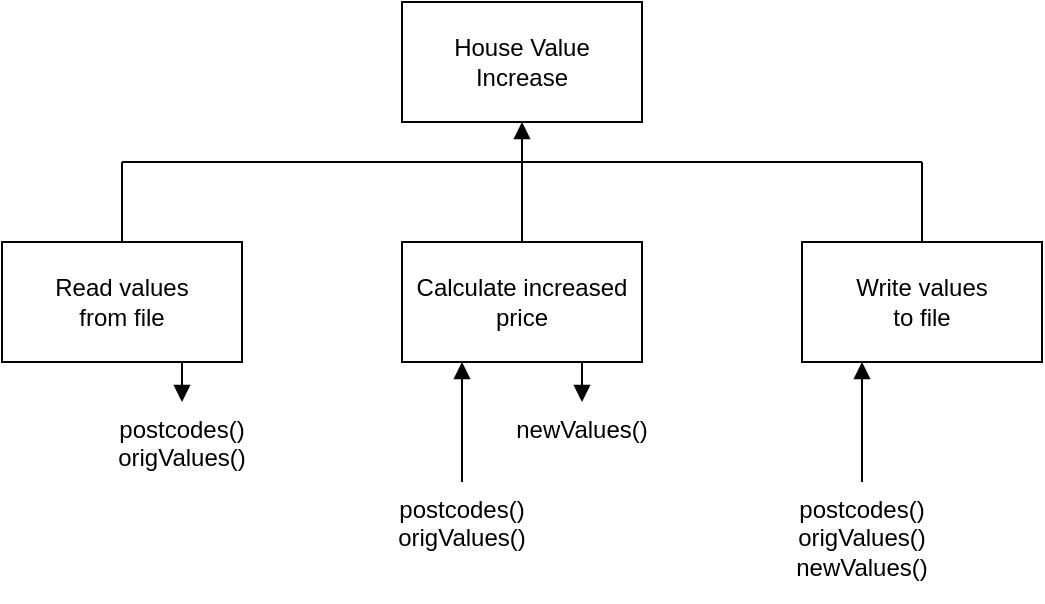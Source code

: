 <mxfile version="21.7.5" type="device" pages="2">
  <diagram id="cvKExaeLmnKUIWIGKWON" name="sd">
    <mxGraphModel dx="869" dy="664" grid="1" gridSize="10" guides="1" tooltips="1" connect="1" arrows="1" fold="1" page="1" pageScale="1" pageWidth="1169" pageHeight="827" math="0" shadow="0">
      <root>
        <mxCell id="0" />
        <mxCell id="1" parent="0" />
        <mxCell id="-yav23MqyK7CyO7x3P25-18" style="edgeStyle=orthogonalEdgeStyle;rounded=0;orthogonalLoop=1;jettySize=auto;html=1;exitX=0.5;exitY=1;exitDx=0;exitDy=0;entryX=0.5;entryY=0;entryDx=0;entryDy=0;startArrow=block;startFill=1;endArrow=none;endFill=0;" parent="1" source="-yav23MqyK7CyO7x3P25-1" target="-yav23MqyK7CyO7x3P25-6" edge="1">
          <mxGeometry relative="1" as="geometry" />
        </mxCell>
        <mxCell id="-yav23MqyK7CyO7x3P25-1" value="House Value&lt;br&gt;Increase" style="rounded=0;whiteSpace=wrap;html=1;" parent="1" vertex="1">
          <mxGeometry x="320" y="120" width="120" height="60" as="geometry" />
        </mxCell>
        <mxCell id="-yav23MqyK7CyO7x3P25-3" style="edgeStyle=orthogonalEdgeStyle;rounded=0;orthogonalLoop=1;jettySize=auto;html=1;exitX=0.75;exitY=1;exitDx=0;exitDy=0;endArrow=block;endFill=1;" parent="1" source="-yav23MqyK7CyO7x3P25-2" edge="1">
          <mxGeometry relative="1" as="geometry">
            <mxPoint x="210" y="320" as="targetPoint" />
          </mxGeometry>
        </mxCell>
        <mxCell id="-yav23MqyK7CyO7x3P25-17" style="edgeStyle=orthogonalEdgeStyle;rounded=0;orthogonalLoop=1;jettySize=auto;html=1;exitX=0.5;exitY=0;exitDx=0;exitDy=0;startArrow=none;startFill=0;endArrow=none;endFill=0;" parent="1" source="-yav23MqyK7CyO7x3P25-2" edge="1">
          <mxGeometry relative="1" as="geometry">
            <mxPoint x="180" y="200" as="targetPoint" />
          </mxGeometry>
        </mxCell>
        <mxCell id="-yav23MqyK7CyO7x3P25-2" value="Read values&lt;br&gt;from file" style="rounded=0;whiteSpace=wrap;html=1;" parent="1" vertex="1">
          <mxGeometry x="120" y="240" width="120" height="60" as="geometry" />
        </mxCell>
        <mxCell id="-yav23MqyK7CyO7x3P25-4" value="postcodes()&lt;br&gt;origValues()" style="text;html=1;strokeColor=none;fillColor=none;align=center;verticalAlign=top;whiteSpace=wrap;rounded=0;" parent="1" vertex="1">
          <mxGeometry x="170" y="320" width="80" height="40" as="geometry" />
        </mxCell>
        <mxCell id="-yav23MqyK7CyO7x3P25-7" style="edgeStyle=orthogonalEdgeStyle;rounded=0;orthogonalLoop=1;jettySize=auto;html=1;exitX=0.25;exitY=1;exitDx=0;exitDy=0;endArrow=none;endFill=0;startArrow=block;startFill=1;" parent="1" source="-yav23MqyK7CyO7x3P25-6" edge="1">
          <mxGeometry relative="1" as="geometry">
            <mxPoint x="350" y="360" as="targetPoint" />
          </mxGeometry>
        </mxCell>
        <mxCell id="-yav23MqyK7CyO7x3P25-8" style="edgeStyle=orthogonalEdgeStyle;rounded=0;orthogonalLoop=1;jettySize=auto;html=1;exitX=0.75;exitY=1;exitDx=0;exitDy=0;endArrow=block;endFill=1;" parent="1" source="-yav23MqyK7CyO7x3P25-6" edge="1">
          <mxGeometry relative="1" as="geometry">
            <mxPoint x="410" y="320" as="targetPoint" />
          </mxGeometry>
        </mxCell>
        <mxCell id="-yav23MqyK7CyO7x3P25-6" value="Calculate increased price" style="rounded=0;whiteSpace=wrap;html=1;" parent="1" vertex="1">
          <mxGeometry x="320" y="240" width="120" height="60" as="geometry" />
        </mxCell>
        <mxCell id="-yav23MqyK7CyO7x3P25-9" value="postcodes()&lt;br&gt;origValues()" style="text;html=1;strokeColor=none;fillColor=none;align=center;verticalAlign=top;whiteSpace=wrap;rounded=0;rotation=0;" parent="1" vertex="1">
          <mxGeometry x="310" y="360" width="80" height="40" as="geometry" />
        </mxCell>
        <mxCell id="-yav23MqyK7CyO7x3P25-10" value="newValues()" style="text;html=1;strokeColor=none;fillColor=none;align=center;verticalAlign=top;whiteSpace=wrap;rounded=0;" parent="1" vertex="1">
          <mxGeometry x="370" y="320" width="80" height="30" as="geometry" />
        </mxCell>
        <mxCell id="-yav23MqyK7CyO7x3P25-11" style="edgeStyle=orthogonalEdgeStyle;rounded=0;orthogonalLoop=1;jettySize=auto;html=1;exitX=0.25;exitY=1;exitDx=0;exitDy=0;endArrow=none;endFill=0;startArrow=block;startFill=1;" parent="1" source="-yav23MqyK7CyO7x3P25-13" edge="1">
          <mxGeometry relative="1" as="geometry">
            <mxPoint x="550" y="360" as="targetPoint" />
          </mxGeometry>
        </mxCell>
        <mxCell id="-yav23MqyK7CyO7x3P25-20" style="edgeStyle=orthogonalEdgeStyle;rounded=0;orthogonalLoop=1;jettySize=auto;html=1;exitX=0.5;exitY=0;exitDx=0;exitDy=0;startArrow=none;startFill=0;endArrow=none;endFill=0;" parent="1" source="-yav23MqyK7CyO7x3P25-13" edge="1">
          <mxGeometry relative="1" as="geometry">
            <mxPoint x="580" y="200" as="targetPoint" />
          </mxGeometry>
        </mxCell>
        <mxCell id="-yav23MqyK7CyO7x3P25-13" value="Write values&lt;br&gt;to file" style="rounded=0;whiteSpace=wrap;html=1;" parent="1" vertex="1">
          <mxGeometry x="520" y="240" width="120" height="60" as="geometry" />
        </mxCell>
        <mxCell id="-yav23MqyK7CyO7x3P25-14" value="postcodes()&lt;br&gt;origValues()&lt;br&gt;newValues()" style="text;html=1;strokeColor=none;fillColor=none;align=center;verticalAlign=top;whiteSpace=wrap;rounded=0;" parent="1" vertex="1">
          <mxGeometry x="510" y="360" width="80" height="60" as="geometry" />
        </mxCell>
        <mxCell id="-yav23MqyK7CyO7x3P25-16" value="" style="endArrow=none;html=1;rounded=0;" parent="1" edge="1">
          <mxGeometry width="50" height="50" relative="1" as="geometry">
            <mxPoint x="180" y="200" as="sourcePoint" />
            <mxPoint x="580" y="200" as="targetPoint" />
          </mxGeometry>
        </mxCell>
      </root>
    </mxGraphModel>
  </diagram>
  <diagram name="Example" id="Puo8KqAzCMw6Bob4SH1M">
    <mxGraphModel dx="869" dy="664" grid="1" gridSize="10" guides="1" tooltips="1" connect="1" arrows="1" fold="1" page="1" pageScale="1" pageWidth="1169" pageHeight="827" math="0" shadow="0">
      <root>
        <mxCell id="5r49eWNP3dl64256hJwa-0" />
        <mxCell id="5r49eWNP3dl64256hJwa-1" parent="5r49eWNP3dl64256hJwa-0" />
        <mxCell id="5r49eWNP3dl64256hJwa-2" style="edgeStyle=orthogonalEdgeStyle;rounded=0;orthogonalLoop=1;jettySize=auto;html=1;exitX=0.5;exitY=1;exitDx=0;exitDy=0;entryX=0.5;entryY=0;entryDx=0;entryDy=0;startArrow=block;startFill=1;endArrow=none;endFill=0;" parent="5r49eWNP3dl64256hJwa-1" source="5r49eWNP3dl64256hJwa-3" target="5r49eWNP3dl64256hJwa-10" edge="1">
          <mxGeometry relative="1" as="geometry" />
        </mxCell>
        <mxCell id="5r49eWNP3dl64256hJwa-3" value="House Value&lt;br&gt;Increase" style="rounded=0;whiteSpace=wrap;html=1;" parent="5r49eWNP3dl64256hJwa-1" vertex="1">
          <mxGeometry x="320" y="120" width="120" height="60" as="geometry" />
        </mxCell>
        <mxCell id="5r49eWNP3dl64256hJwa-4" style="edgeStyle=orthogonalEdgeStyle;rounded=0;orthogonalLoop=1;jettySize=auto;html=1;exitX=0.75;exitY=1;exitDx=0;exitDy=0;endArrow=block;endFill=1;" parent="5r49eWNP3dl64256hJwa-1" source="5r49eWNP3dl64256hJwa-6" edge="1">
          <mxGeometry relative="1" as="geometry">
            <mxPoint x="210" y="320" as="targetPoint" />
          </mxGeometry>
        </mxCell>
        <mxCell id="5r49eWNP3dl64256hJwa-5" style="edgeStyle=orthogonalEdgeStyle;rounded=0;orthogonalLoop=1;jettySize=auto;html=1;exitX=0.5;exitY=0;exitDx=0;exitDy=0;startArrow=none;startFill=0;endArrow=none;endFill=0;" parent="5r49eWNP3dl64256hJwa-1" source="5r49eWNP3dl64256hJwa-6" edge="1">
          <mxGeometry relative="1" as="geometry">
            <mxPoint x="180" y="200" as="targetPoint" />
          </mxGeometry>
        </mxCell>
        <mxCell id="5r49eWNP3dl64256hJwa-6" value="Read values&lt;br&gt;from file" style="rounded=0;whiteSpace=wrap;html=1;" parent="5r49eWNP3dl64256hJwa-1" vertex="1">
          <mxGeometry x="120" y="240" width="120" height="60" as="geometry" />
        </mxCell>
        <mxCell id="5r49eWNP3dl64256hJwa-7" value="postcodes()&lt;br&gt;origValues()" style="text;html=1;strokeColor=none;fillColor=none;align=center;verticalAlign=top;whiteSpace=wrap;rounded=0;" parent="5r49eWNP3dl64256hJwa-1" vertex="1">
          <mxGeometry x="170" y="320" width="80" height="40" as="geometry" />
        </mxCell>
        <mxCell id="5r49eWNP3dl64256hJwa-8" style="edgeStyle=orthogonalEdgeStyle;rounded=0;orthogonalLoop=1;jettySize=auto;html=1;exitX=0.25;exitY=1;exitDx=0;exitDy=0;endArrow=none;endFill=0;startArrow=block;startFill=1;" parent="5r49eWNP3dl64256hJwa-1" source="5r49eWNP3dl64256hJwa-10" edge="1">
          <mxGeometry relative="1" as="geometry">
            <mxPoint x="350" y="360" as="targetPoint" />
          </mxGeometry>
        </mxCell>
        <mxCell id="5r49eWNP3dl64256hJwa-9" style="edgeStyle=orthogonalEdgeStyle;rounded=0;orthogonalLoop=1;jettySize=auto;html=1;exitX=0.75;exitY=1;exitDx=0;exitDy=0;endArrow=block;endFill=1;" parent="5r49eWNP3dl64256hJwa-1" source="5r49eWNP3dl64256hJwa-10" edge="1">
          <mxGeometry relative="1" as="geometry">
            <mxPoint x="410" y="320" as="targetPoint" />
          </mxGeometry>
        </mxCell>
        <mxCell id="5r49eWNP3dl64256hJwa-10" value="Calculate increased price" style="rounded=0;whiteSpace=wrap;html=1;" parent="5r49eWNP3dl64256hJwa-1" vertex="1">
          <mxGeometry x="320" y="240" width="120" height="60" as="geometry" />
        </mxCell>
        <mxCell id="5r49eWNP3dl64256hJwa-11" value="postcodes()&lt;br&gt;origValues()" style="text;html=1;strokeColor=none;fillColor=none;align=center;verticalAlign=top;whiteSpace=wrap;rounded=0;rotation=0;" parent="5r49eWNP3dl64256hJwa-1" vertex="1">
          <mxGeometry x="310" y="360" width="80" height="40" as="geometry" />
        </mxCell>
        <mxCell id="5r49eWNP3dl64256hJwa-12" value="newValues()" style="text;html=1;strokeColor=none;fillColor=none;align=center;verticalAlign=top;whiteSpace=wrap;rounded=0;" parent="5r49eWNP3dl64256hJwa-1" vertex="1">
          <mxGeometry x="370" y="320" width="80" height="30" as="geometry" />
        </mxCell>
        <mxCell id="5r49eWNP3dl64256hJwa-13" style="edgeStyle=orthogonalEdgeStyle;rounded=0;orthogonalLoop=1;jettySize=auto;html=1;exitX=0.25;exitY=1;exitDx=0;exitDy=0;endArrow=none;endFill=0;startArrow=block;startFill=1;" parent="5r49eWNP3dl64256hJwa-1" source="5r49eWNP3dl64256hJwa-15" edge="1">
          <mxGeometry relative="1" as="geometry">
            <mxPoint x="550" y="360" as="targetPoint" />
          </mxGeometry>
        </mxCell>
        <mxCell id="5r49eWNP3dl64256hJwa-14" style="edgeStyle=orthogonalEdgeStyle;rounded=0;orthogonalLoop=1;jettySize=auto;html=1;exitX=0.5;exitY=0;exitDx=0;exitDy=0;startArrow=none;startFill=0;endArrow=none;endFill=0;" parent="5r49eWNP3dl64256hJwa-1" source="5r49eWNP3dl64256hJwa-15" edge="1">
          <mxGeometry relative="1" as="geometry">
            <mxPoint x="580" y="200" as="targetPoint" />
          </mxGeometry>
        </mxCell>
        <mxCell id="5r49eWNP3dl64256hJwa-15" value="Write values&lt;br&gt;to file" style="rounded=0;whiteSpace=wrap;html=1;" parent="5r49eWNP3dl64256hJwa-1" vertex="1">
          <mxGeometry x="520" y="240" width="120" height="60" as="geometry" />
        </mxCell>
        <mxCell id="5r49eWNP3dl64256hJwa-16" value="postcodes()&lt;br&gt;origValues()&lt;br&gt;newValues()" style="text;html=1;strokeColor=none;fillColor=none;align=center;verticalAlign=top;whiteSpace=wrap;rounded=0;" parent="5r49eWNP3dl64256hJwa-1" vertex="1">
          <mxGeometry x="510" y="360" width="80" height="60" as="geometry" />
        </mxCell>
        <mxCell id="5r49eWNP3dl64256hJwa-17" value="" style="endArrow=none;html=1;rounded=0;" parent="5r49eWNP3dl64256hJwa-1" edge="1">
          <mxGeometry width="50" height="50" relative="1" as="geometry">
            <mxPoint x="180" y="200" as="sourcePoint" />
            <mxPoint x="580" y="200" as="targetPoint" />
          </mxGeometry>
        </mxCell>
        <mxCell id="5r49eWNP3dl64256hJwa-18" value="&lt;b&gt;House Values (csv)&lt;br&gt;&lt;/b&gt;&lt;br&gt;&lt;div&gt;HS1 6AF,243818&lt;/div&gt;&lt;div&gt;HS6 8YP,201117&lt;/div&gt;&lt;div&gt;&amp;nbsp; ...&lt;/div&gt;&lt;div&gt;&lt;div&gt;HS6 4EH,227561&lt;/div&gt;&lt;div&gt;HS1 4GE,114389&lt;/div&gt;&lt;/div&gt;" style="text;html=1;strokeColor=default;fillColor=none;align=left;verticalAlign=top;whiteSpace=wrap;rounded=0;dashed=1;spacing=2;" parent="5r49eWNP3dl64256hJwa-1" vertex="1">
          <mxGeometry x="120" y="440" width="120" height="116" as="geometry" />
        </mxCell>
        <mxCell id="5r49eWNP3dl64256hJwa-19" value="&lt;b&gt;New Values (csv)&lt;br&gt;&lt;/b&gt;&lt;br&gt;&lt;div&gt;&lt;div&gt;HS1 6AF,243818,246256&lt;/div&gt;&lt;div&gt;HS6 8YP,201117,213184&lt;/div&gt;&lt;/div&gt;&lt;div&gt;&amp;nbsp; ...&lt;/div&gt;&lt;div&gt;&lt;div&gt;HS6 4EH,227561,241215&lt;/div&gt;&lt;div&gt;HS1 4GE,114389,115533&lt;/div&gt;&lt;/div&gt;" style="text;html=1;strokeColor=default;fillColor=none;align=left;verticalAlign=top;whiteSpace=wrap;rounded=0;dashed=1;spacing=2;" parent="5r49eWNP3dl64256hJwa-1" vertex="1">
          <mxGeometry x="500" y="440" width="140" height="116" as="geometry" />
        </mxCell>
        <mxCell id="5r49eWNP3dl64256hJwa-20" value="&lt;b&gt;Value Increase&lt;br&gt;&lt;/b&gt;&lt;br&gt;&lt;div&gt;HS&lt;b&gt;1&lt;/b&gt; xxx --&amp;gt; &lt;b&gt;1&lt;/b&gt;%&lt;/div&gt;&lt;div&gt;HS&lt;b&gt;2&lt;/b&gt; xxx --&amp;gt; &lt;b&gt;2&lt;/b&gt;%&lt;/div&gt;&lt;div&gt;&amp;nbsp; ...&lt;/div&gt;&lt;div&gt;&lt;div&gt;HS&lt;b&gt;8&lt;/b&gt; xxx --&amp;gt; &lt;b&gt;8&lt;/b&gt;%&lt;/div&gt;&lt;div&gt;HS&lt;b&gt;9&lt;/b&gt; xxx --&amp;gt; &lt;b&gt;9&lt;/b&gt;%&lt;/div&gt;&lt;/div&gt;" style="text;html=1;strokeColor=default;fillColor=none;align=left;verticalAlign=top;whiteSpace=wrap;rounded=0;dashed=1;spacing=2;" parent="5r49eWNP3dl64256hJwa-1" vertex="1">
          <mxGeometry x="320" y="440" width="120" height="116" as="geometry" />
        </mxCell>
      </root>
    </mxGraphModel>
  </diagram>
</mxfile>
